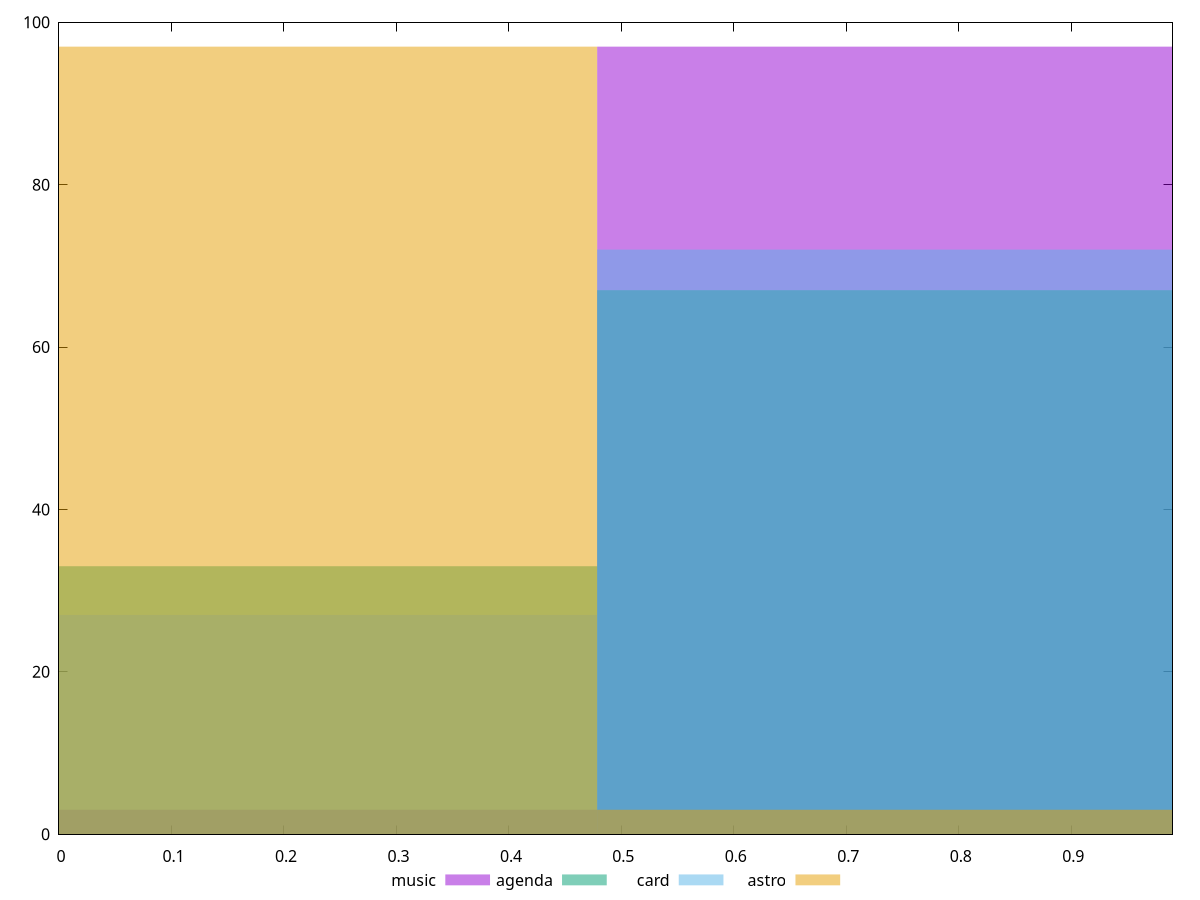 reset

$music <<EOF
0.9569071953530307 97
0 3
EOF

$agenda <<EOF
0 33
0.9569071953530307 67
EOF

$card <<EOF
0.9569071953530307 72
0 27
EOF

$astro <<EOF
0.9569071953530307 3
0 97
EOF

set key outside below
set boxwidth 0.9569071953530307
set xrange [0:0.99]
set yrange [0:100]
set trange [0:100]
set style fill transparent solid 0.5 noborder
set terminal svg size 640, 520 enhanced background rgb 'white'
set output "reports/report_00027_2021-02-24T12-40-31.850Z/largest-contentful-paint/comparison/histogram/all_score.svg"

plot $music title "music" with boxes, \
     $agenda title "agenda" with boxes, \
     $card title "card" with boxes, \
     $astro title "astro" with boxes

reset
